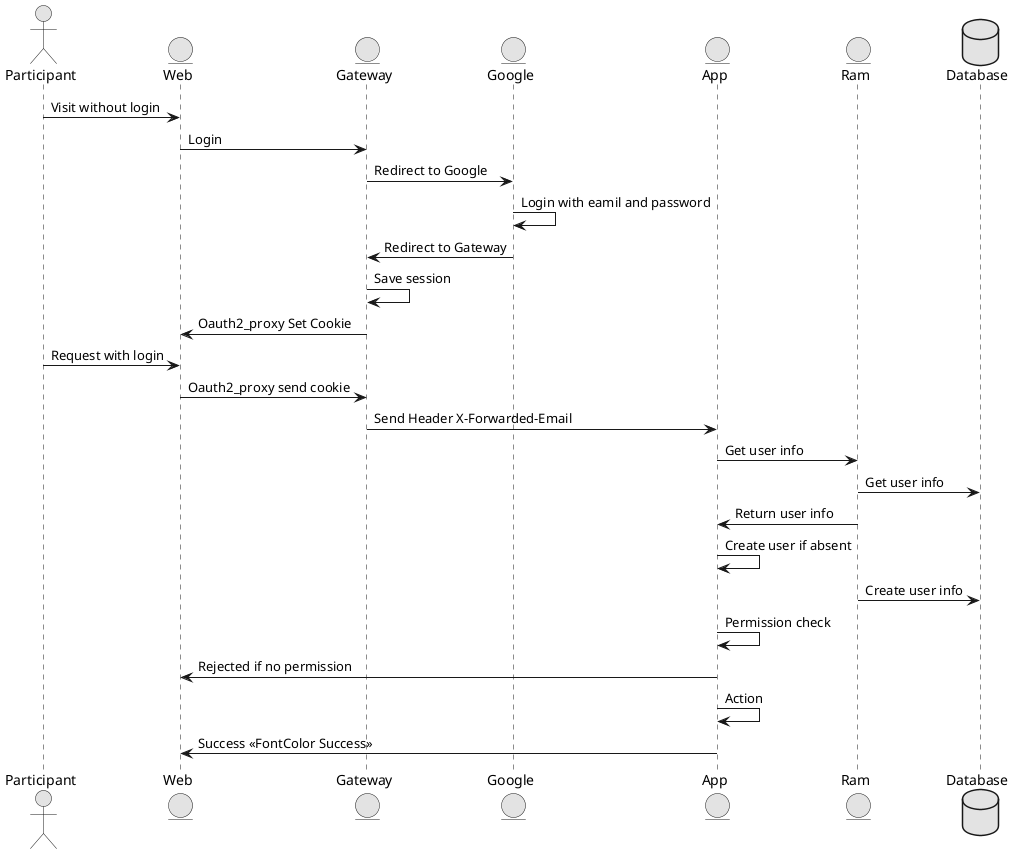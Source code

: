 @startuml oauth
skinparam monochrome true
skinparam text {
    FontColor Success Green
}

actor Participant as User
entity      Web      as Web
entity      Gateway    as Gateway
entity      Google as Google
entity      App as App
entity      Ram as Ram
database    Database as Database
User -> Web : Visit without login 
Web -> Gateway: Login
Gateway -> Google: Redirect to Google
Google -> Google: Login with eamil and password
Google -> Gateway: Redirect to Gateway
Gateway -> Gateway: Save session
Gateway -> Web: Oauth2_proxy Set Cookie


User -> Web : Request with login
Web -> Gateway: Oauth2_proxy send cookie
Gateway -> App: Send Header X-Forwarded-Email
App -> Ram: Get user info
Ram -> Database: Get user info
Ram -> App: Return user info

App -> App: Create user if absent
Ram -> Database: Create user info

App -> App: Permission check
App -> Web: Rejected if no permission

App -> App: Action 
App -> Web: Success <<FontColor Success>>

@enduml